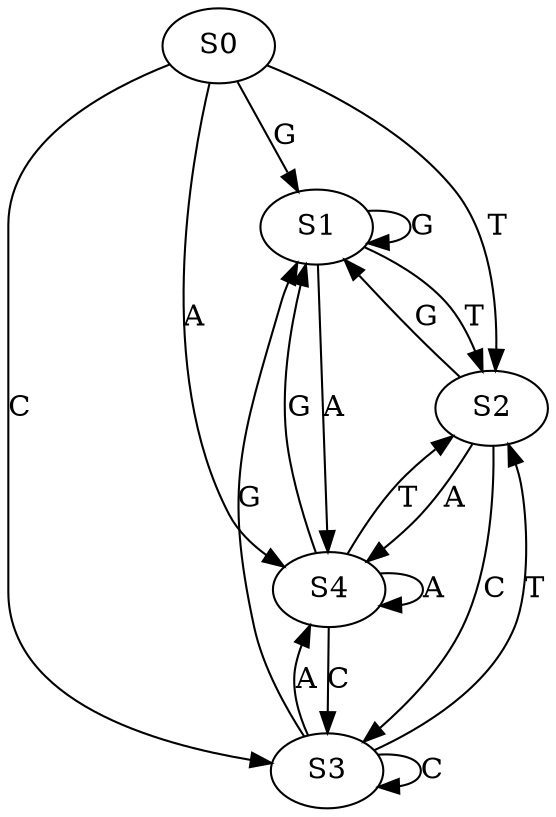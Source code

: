 strict digraph  {
	S0 -> S1 [ label = G ];
	S0 -> S2 [ label = T ];
	S0 -> S3 [ label = C ];
	S0 -> S4 [ label = A ];
	S1 -> S2 [ label = T ];
	S1 -> S4 [ label = A ];
	S1 -> S1 [ label = G ];
	S2 -> S4 [ label = A ];
	S2 -> S1 [ label = G ];
	S2 -> S3 [ label = C ];
	S3 -> S2 [ label = T ];
	S3 -> S4 [ label = A ];
	S3 -> S3 [ label = C ];
	S3 -> S1 [ label = G ];
	S4 -> S1 [ label = G ];
	S4 -> S2 [ label = T ];
	S4 -> S4 [ label = A ];
	S4 -> S3 [ label = C ];
}
